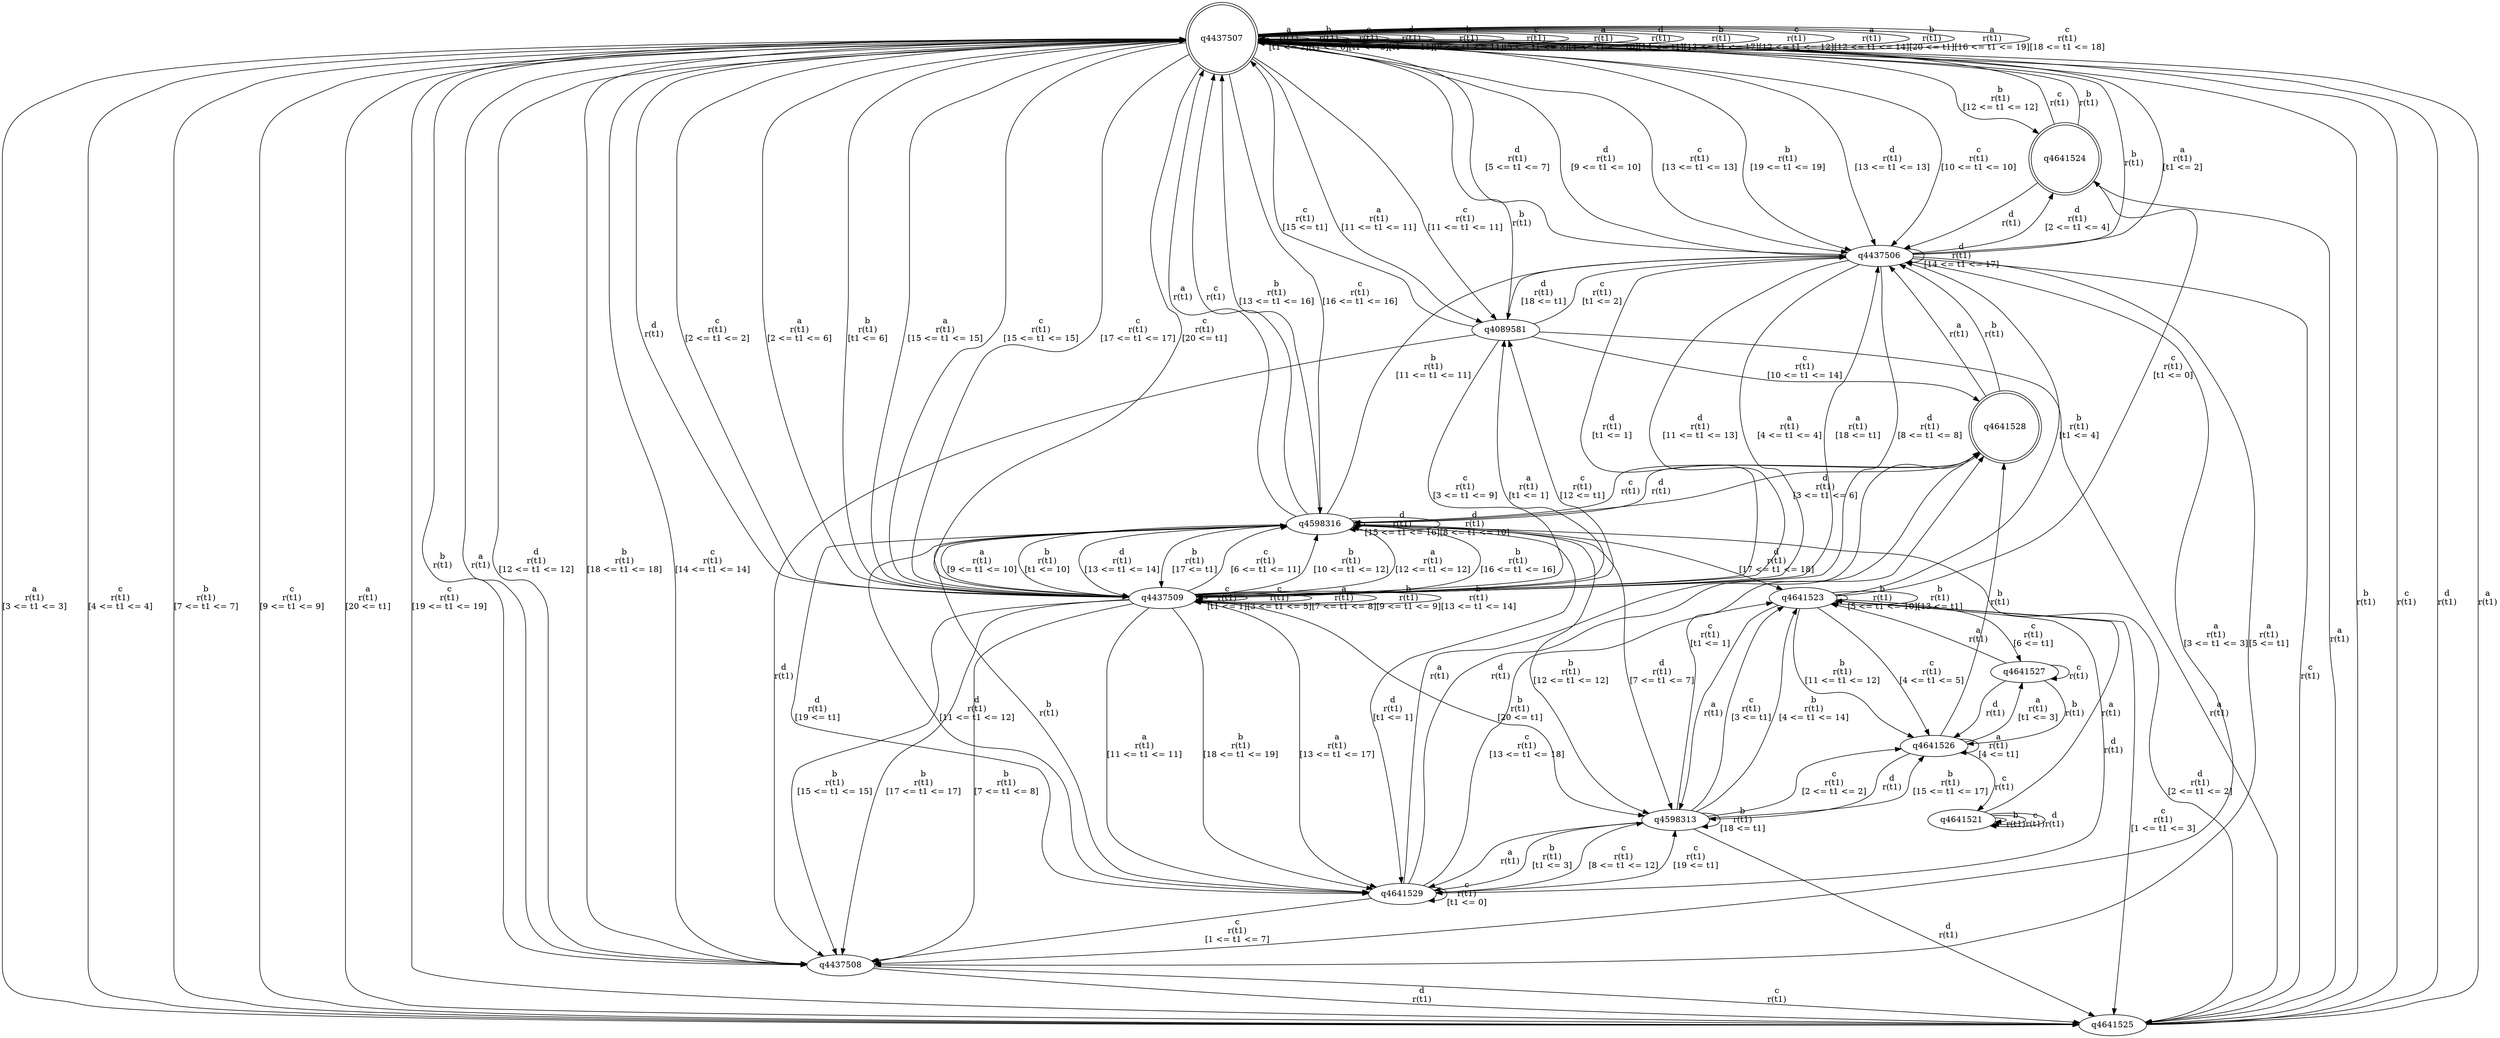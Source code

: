 digraph "tests_1/test32/solution101/solution_verwer" {
	q4437507[label=q4437507 shape=doublecircle]
	q4641525[label=q4641525]
	q4437508[label=q4437508]
	q4641524[label=q4641524 shape=doublecircle]
	q4437506[label=q4437506]
	q4437509[label=q4437509]
	q4089581[label=q4089581]
	q4641528[label=q4641528 shape=doublecircle]
	q4598316[label=q4598316]
	q4641529[label=q4641529]
	q4598313[label=q4598313]
	q4641523[label=q4641523]
	q4641526[label=q4641526]
	q4641521[label=q4641521]
	q4641527[label=q4641527]
	q4437507 -> q4437507[label="a\nr(t1)\n[t1 <= 2]"]
	q4437507 -> q4641525[label="a\nr(t1)\n[3 <= t1 <= 3]"]
	q4641525 -> q4437507[label="b\nr(t1)\n"]
	q4641525 -> q4437507[label="c\nr(t1)\n"]
	q4641525 -> q4437507[label="d\nr(t1)\n"]
	q4641525 -> q4437507[label="a\nr(t1)\n"]
	q4437507 -> q4437507[label="b\nr(t1)\n[t1 <= 6]"]
	q4437507 -> q4641525[label="c\nr(t1)\n[4 <= t1 <= 4]"]
	q4437507 -> q4641525[label="b\nr(t1)\n[7 <= t1 <= 7]"]
	q4437507 -> q4437507[label="c\nr(t1)\n[t1 <= 3]"]
	q4437507 -> q4437507[label="d\nr(t1)\n[t1 <= 11]"]
	q4437507 -> q4437507[label="b\nr(t1)\n[8 <= t1 <= 11]"]
	q4437507 -> q4437507[label="c\nr(t1)\n[5 <= t1 <= 8]"]
	q4437507 -> q4437507[label="a\nr(t1)\n[4 <= t1 <= 10]"]
	q4437507 -> q4437508[label="d\nr(t1)\n[12 <= t1 <= 12]"]
	q4437508 -> q4437507[label="b\nr(t1)\n"]
	q4437508 -> q4437507[label="a\nr(t1)\n"]
	q4437508 -> q4641525[label="d\nr(t1)\n"]
	q4437508 -> q4641525[label="c\nr(t1)\n"]
	q4437507 -> q4641524[label="b\nr(t1)\n[12 <= t1 <= 12]"]
	q4641524 -> q4437507[label="c\nr(t1)\n"]
	q4641524 -> q4437507[label="b\nr(t1)\n"]
	q4641524 -> q4641525[label="a\nr(t1)\n"]
	q4641524 -> q4437506[label="d\nr(t1)\n"]
	q4437506 -> q4437507[label="b\nr(t1)\n"]
	q4437506 -> q4641525[label="c\nr(t1)\n"]
	q4437506 -> q4437509[label="d\nr(t1)\n[t1 <= 1]"]
	q4437509 -> q4437507[label="d\nr(t1)\n"]
	q4437509 -> q4437509[label="c\nr(t1)\n[t1 <= 1]"]
	q4437509 -> q4089581[label="a\nr(t1)\n[t1 <= 1]"]
	q4089581 -> q4437507[label="b\nr(t1)\n"]
	q4089581 -> q4641525[label="a\nr(t1)\n"]
	q4089581 -> q4437508[label="d\nr(t1)\n"]
	q4089581 -> q4437506[label="c\nr(t1)\n[t1 <= 2]"]
	q4089581 -> q4437507[label="c\nr(t1)\n[15 <= t1]"]
	q4089581 -> q4437509[label="c\nr(t1)\n[3 <= t1 <= 9]"]
	q4089581 -> q4641528[label="c\nr(t1)\n[10 <= t1 <= 14]"]
	q4641528 -> q4598316[label="c\nr(t1)\n"]
	q4598316 -> q4437507[label="a\nr(t1)\n"]
	q4598316 -> q4437507[label="c\nr(t1)\n"]
	q4598316 -> q4641529[label="d\nr(t1)\n[t1 <= 1]"]
	q4641529 -> q4641528[label="a\nr(t1)\n"]
	q4641529 -> q4598316[label="b\nr(t1)\n"]
	q4641529 -> q4641528[label="d\nr(t1)\n"]
	q4641529 -> q4641529[label="c\nr(t1)\n[t1 <= 0]"]
	q4641529 -> q4437508[label="c\nr(t1)\n[1 <= t1 <= 7]"]
	q4641529 -> q4598313[label="c\nr(t1)\n[8 <= t1 <= 12]"]
	q4598313 -> q4641529[label="a\nr(t1)\n"]
	q4598313 -> q4641525[label="d\nr(t1)\n"]
	q4598313 -> q4598313[label="b\nr(t1)\n[18 <= t1]"]
	q4598313 -> q4641529[label="b\nr(t1)\n[t1 <= 3]"]
	q4598313 -> q4641523[label="c\nr(t1)\n[3 <= t1]"]
	q4641523 -> q4641529[label="d\nr(t1)\n"]
	q4641523 -> q4598313[label="a\nr(t1)\n"]
	q4641523 -> q4641524[label="c\nr(t1)\n[t1 <= 0]"]
	q4641523 -> q4437506[label="b\nr(t1)\n[t1 <= 4]"]
	q4641523 -> q4641523[label="b\nr(t1)\n[5 <= t1 <= 10]"]
	q4641523 -> q4641525[label="c\nr(t1)\n[1 <= t1 <= 3]"]
	q4641523 -> q4641526[label="b\nr(t1)\n[11 <= t1 <= 12]"]
	q4641526 -> q4598313[label="d\nr(t1)\n"]
	q4641526 -> q4641528[label="b\nr(t1)\n"]
	q4641526 -> q4641526[label="a\nr(t1)\n[4 <= t1]"]
	q4641526 -> q4641521[label="c\nr(t1)\n"]
	q4641521 -> q4641521[label="b\nr(t1)\n"]
	q4641521 -> q4641521[label="c\nr(t1)\n"]
	q4641521 -> q4641523[label="a\nr(t1)\n"]
	q4641521 -> q4641521[label="d\nr(t1)\n"]
	q4641526 -> q4641527[label="a\nr(t1)\n[t1 <= 3]"]
	q4641527 -> q4641526[label="d\nr(t1)\n"]
	q4641527 -> q4641526[label="b\nr(t1)\n"]
	q4641527 -> q4641527[label="c\nr(t1)\n"]
	q4641527 -> q4641523[label="a\nr(t1)\n"]
	q4641523 -> q4641523[label="b\nr(t1)\n[13 <= t1]"]
	q4641523 -> q4641526[label="c\nr(t1)\n[4 <= t1 <= 5]"]
	q4641523 -> q4641527[label="c\nr(t1)\n[6 <= t1]"]
	q4598313 -> q4641523[label="b\nr(t1)\n[4 <= t1 <= 14]"]
	q4598313 -> q4641526[label="b\nr(t1)\n[15 <= t1 <= 17]"]
	q4598313 -> q4641528[label="c\nr(t1)\n[t1 <= 1]"]
	q4598313 -> q4641526[label="c\nr(t1)\n[2 <= t1 <= 2]"]
	q4641529 -> q4641523[label="c\nr(t1)\n[13 <= t1 <= 18]"]
	q4641529 -> q4598313[label="c\nr(t1)\n[19 <= t1]"]
	q4598316 -> q4437509[label="b\nr(t1)\n[t1 <= 10]"]
	q4598316 -> q4641525[label="d\nr(t1)\n[2 <= t1 <= 2]"]
	q4598316 -> q4437507[label="b\nr(t1)\n[13 <= t1 <= 16]"]
	q4598316 -> q4437509[label="b\nr(t1)\n[17 <= t1]"]
	q4598316 -> q4437509[label="d\nr(t1)\n[13 <= t1 <= 14]"]
	q4598316 -> q4598316[label="d\nr(t1)\n[15 <= t1 <= 16]"]
	q4598316 -> q4437506[label="b\nr(t1)\n[11 <= t1 <= 11]"]
	q4598316 -> q4598313[label="b\nr(t1)\n[12 <= t1 <= 12]"]
	q4598316 -> q4641523[label="d\nr(t1)\n[17 <= t1 <= 18]"]
	q4598316 -> q4641529[label="d\nr(t1)\n[19 <= t1]"]
	q4598316 -> q4598313[label="d\nr(t1)\n[7 <= t1 <= 7]"]
	q4598316 -> q4641528[label="d\nr(t1)\n[3 <= t1 <= 6]"]
	q4598316 -> q4641529[label="d\nr(t1)\n[11 <= t1 <= 12]"]
	q4598316 -> q4598316[label="d\nr(t1)\n[8 <= t1 <= 10]"]
	q4641528 -> q4598316[label="d\nr(t1)\n"]
	q4641528 -> q4437506[label="a\nr(t1)\n"]
	q4641528 -> q4437506[label="b\nr(t1)\n"]
	q4437509 -> q4437507[label="c\nr(t1)\n[2 <= t1 <= 2]"]
	q4437509 -> q4437507[label="a\nr(t1)\n[2 <= t1 <= 6]"]
	q4437509 -> q4437509[label="c\nr(t1)\n[3 <= t1 <= 5]"]
	q4437509 -> q4437507[label="b\nr(t1)\n[t1 <= 6]"]
	q4437509 -> q4437509[label="a\nr(t1)\n[7 <= t1 <= 8]"]
	q4437509 -> q4598316[label="c\nr(t1)\n[6 <= t1 <= 11]"]
	q4437509 -> q4089581[label="c\nr(t1)\n[12 <= t1]"]
	q4437509 -> q4437508[label="b\nr(t1)\n[7 <= t1 <= 8]"]
	q4437509 -> q4437509[label="b\nr(t1)\n[9 <= t1 <= 9]"]
	q4437509 -> q4598316[label="b\nr(t1)\n[10 <= t1 <= 12]"]
	q4437509 -> q4641529[label="a\nr(t1)\n[11 <= t1 <= 11]"]
	q4437509 -> q4437509[label="b\nr(t1)\n[13 <= t1 <= 14]"]
	q4437509 -> q4598316[label="a\nr(t1)\n[12 <= t1 <= 12]"]
	q4437509 -> q4437508[label="b\nr(t1)\n[15 <= t1 <= 15]"]
	q4437509 -> q4598316[label="b\nr(t1)\n[16 <= t1 <= 16]"]
	q4437509 -> q4437508[label="b\nr(t1)\n[17 <= t1 <= 17]"]
	q4437509 -> q4598316[label="a\nr(t1)\n[9 <= t1 <= 10]"]
	q4437509 -> q4437506[label="a\nr(t1)\n[18 <= t1]"]
	q4437509 -> q4641529[label="b\nr(t1)\n[18 <= t1 <= 19]"]
	q4437509 -> q4598313[label="b\nr(t1)\n[20 <= t1]"]
	q4437509 -> q4641529[label="a\nr(t1)\n[13 <= t1 <= 17]"]
	q4437506 -> q4437507[label="a\nr(t1)\n[t1 <= 2]"]
	q4437506 -> q4641524[label="d\nr(t1)\n[2 <= t1 <= 4]"]
	q4437506 -> q4437508[label="a\nr(t1)\n[3 <= t1 <= 3]"]
	q4437506 -> q4437507[label="d\nr(t1)\n[5 <= t1 <= 7]"]
	q4437506 -> q4437509[label="a\nr(t1)\n[4 <= t1 <= 4]"]
	q4437506 -> q4437508[label="a\nr(t1)\n[5 <= t1]"]
	q4437506 -> q4437509[label="d\nr(t1)\n[8 <= t1 <= 8]"]
	q4437506 -> q4437507[label="d\nr(t1)\n[9 <= t1 <= 10]"]
	q4437506 -> q4437509[label="d\nr(t1)\n[11 <= t1 <= 13]"]
	q4437506 -> q4437506[label="d\nr(t1)\n[14 <= t1 <= 17]"]
	q4437506 -> q4089581[label="d\nr(t1)\n[18 <= t1]"]
	q4437507 -> q4641525[label="c\nr(t1)\n[9 <= t1 <= 9]"]
	q4437507 -> q4089581[label="a\nr(t1)\n[11 <= t1 <= 11]"]
	q4437507 -> q4437506[label="d\nr(t1)\n[13 <= t1 <= 13]"]
	q4437507 -> q4437506[label="c\nr(t1)\n[10 <= t1 <= 10]"]
	q4437507 -> q4437507[label="d\nr(t1)\n[14 <= t1]"]
	q4437507 -> q4089581[label="c\nr(t1)\n[11 <= t1 <= 11]"]
	q4437507 -> q4437507[label="b\nr(t1)\n[13 <= t1 <= 17]"]
	q4437507 -> q4437507[label="c\nr(t1)\n[12 <= t1 <= 12]"]
	q4437507 -> q4437507[label="a\nr(t1)\n[12 <= t1 <= 14]"]
	q4437507 -> q4437508[label="b\nr(t1)\n[18 <= t1 <= 18]"]
	q4437507 -> q4437506[label="c\nr(t1)\n[13 <= t1 <= 13]"]
	q4437507 -> q4437509[label="a\nr(t1)\n[15 <= t1 <= 15]"]
	q4437507 -> q4437506[label="b\nr(t1)\n[19 <= t1 <= 19]"]
	q4437507 -> q4437507[label="b\nr(t1)\n[20 <= t1]"]
	q4437507 -> q4437508[label="c\nr(t1)\n[14 <= t1 <= 14]"]
	q4437507 -> q4437509[label="c\nr(t1)\n[15 <= t1 <= 15]"]
	q4437507 -> q4598316[label="c\nr(t1)\n[16 <= t1 <= 16]"]
	q4437507 -> q4437509[label="c\nr(t1)\n[17 <= t1 <= 17]"]
	q4437507 -> q4641525[label="a\nr(t1)\n[20 <= t1]"]
	q4437507 -> q4437507[label="a\nr(t1)\n[16 <= t1 <= 19]"]
	q4437507 -> q4437507[label="c\nr(t1)\n[18 <= t1 <= 18]"]
	q4437507 -> q4641525[label="c\nr(t1)\n[19 <= t1 <= 19]"]
	q4437507 -> q4437509[label="c\nr(t1)\n[20 <= t1]"]
}
